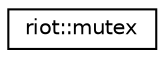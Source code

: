 digraph "Graphical Class Hierarchy"
{
 // LATEX_PDF_SIZE
  edge [fontname="Helvetica",fontsize="10",labelfontname="Helvetica",labelfontsize="10"];
  node [fontname="Helvetica",fontsize="10",shape=record];
  rankdir="LR";
  Node0 [label="riot::mutex",height=0.2,width=0.4,color="black", fillcolor="white", style="filled",URL="$classriot_1_1mutex.html",tooltip="C++11 compliant implementation of mutex, uses the time point implemented in our chrono replacement in..."];
}
